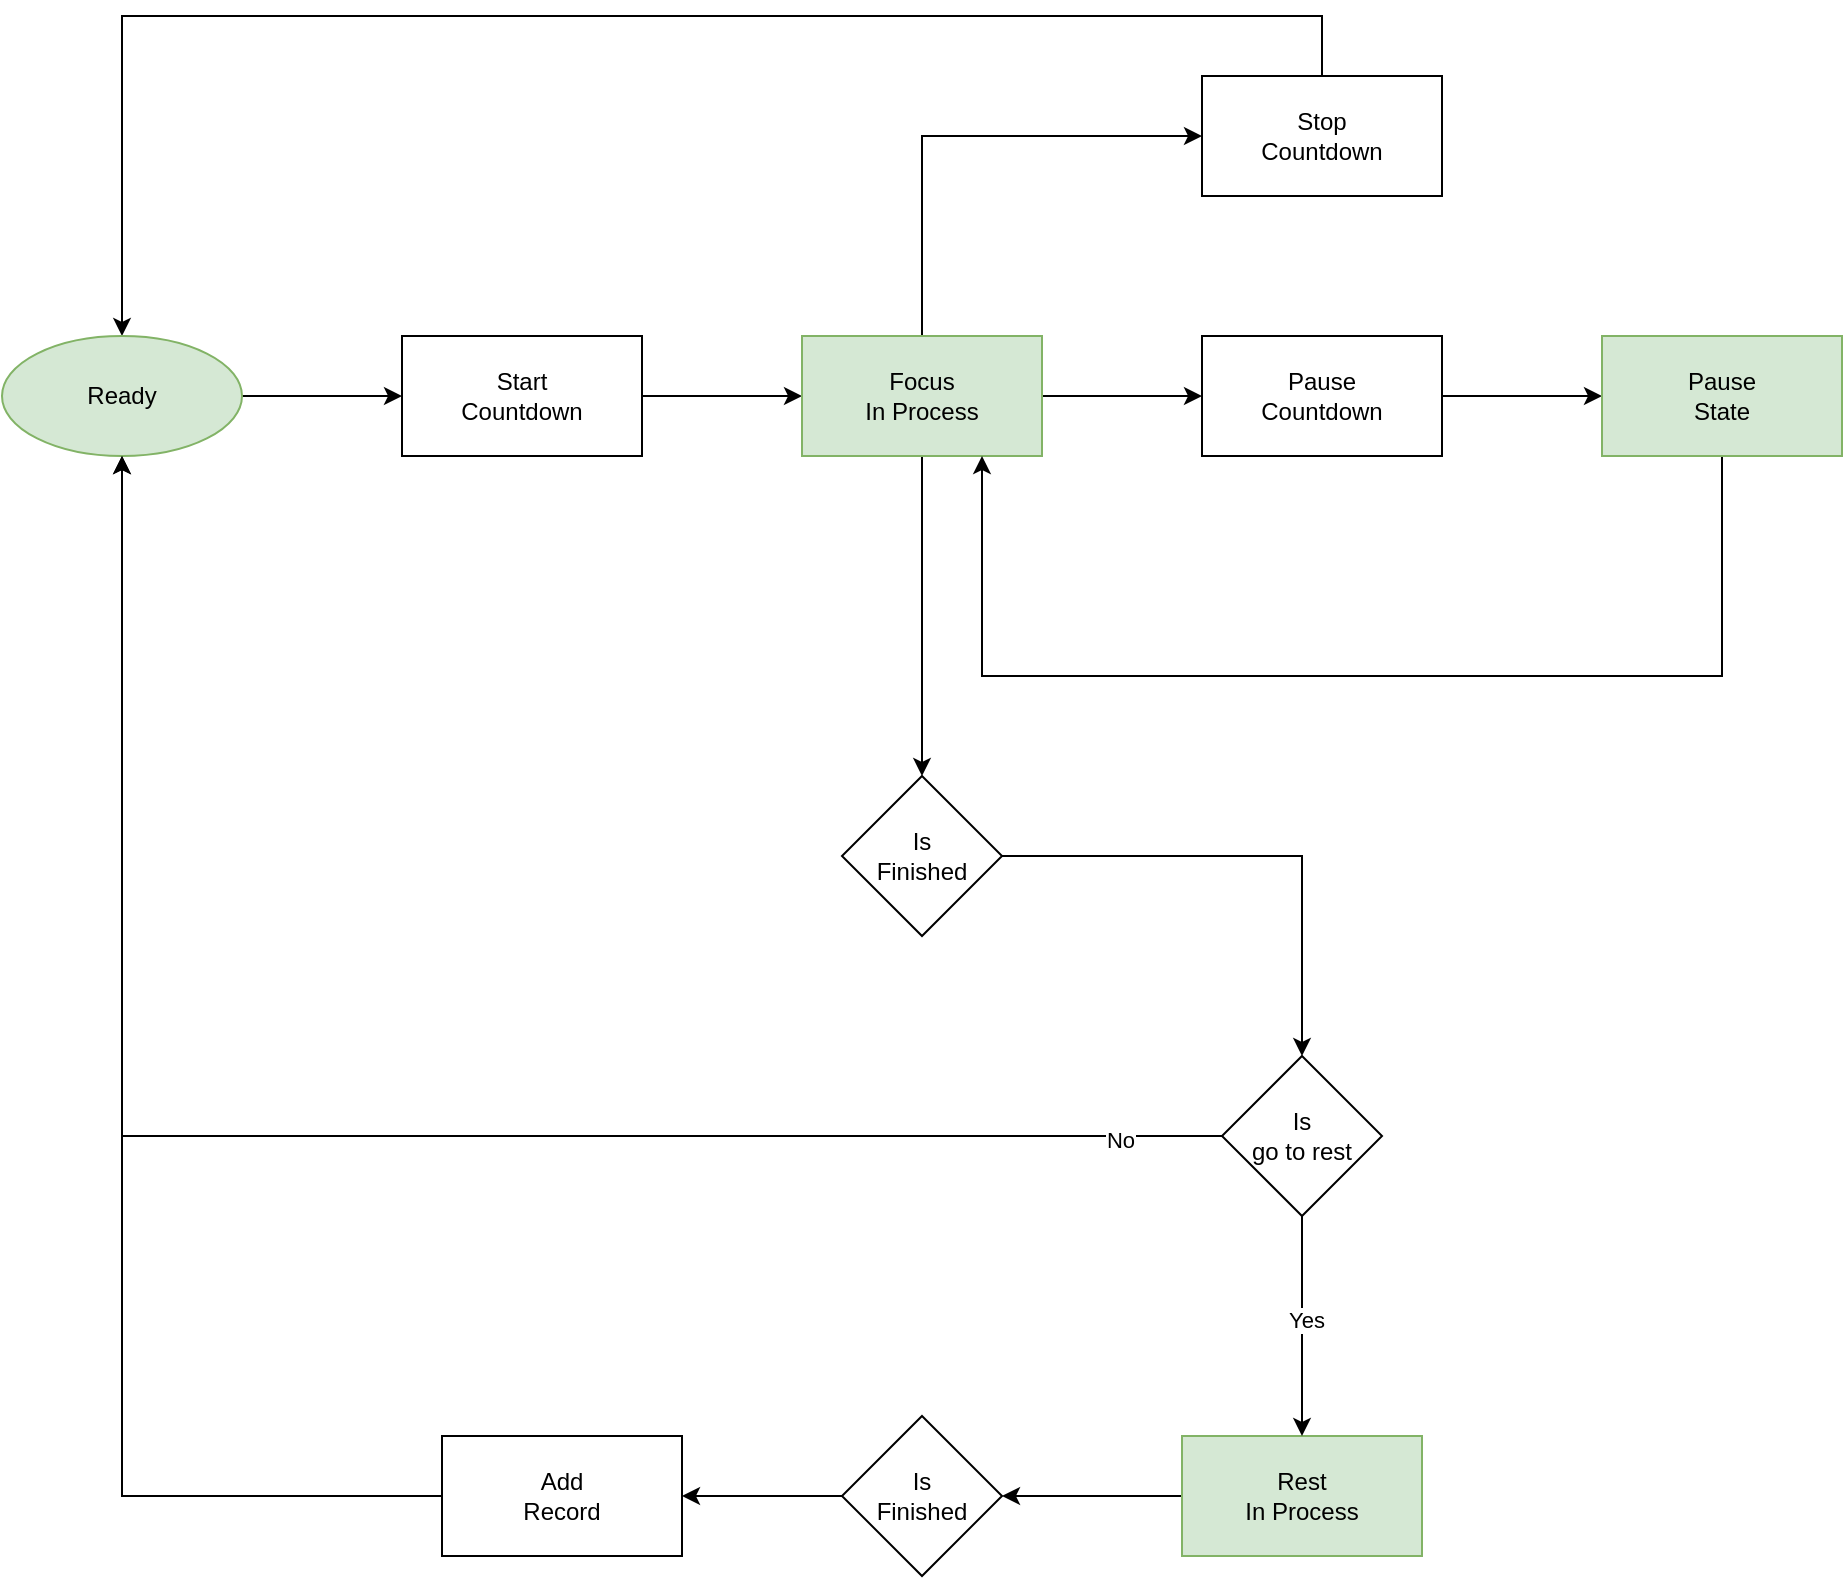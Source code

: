 <mxfile>
    <diagram id="1iYcJrLMkVhXF4VA4fl_" name="Page-1">
        <mxGraphModel dx="968" dy="753" grid="1" gridSize="10" guides="1" tooltips="1" connect="1" arrows="1" fold="1" page="1" pageScale="1" pageWidth="850" pageHeight="1100" math="0" shadow="0">
            <root>
                <mxCell id="0"/>
                <mxCell id="1" parent="0"/>
                <mxCell id="7" value="" style="edgeStyle=none;html=1;exitX=1;exitY=0.5;exitDx=0;exitDy=0;" edge="1" parent="1" source="20" target="6">
                    <mxGeometry relative="1" as="geometry">
                        <mxPoint x="160" y="240" as="sourcePoint"/>
                    </mxGeometry>
                </mxCell>
                <mxCell id="9" value="" style="edgeStyle=none;html=1;" edge="1" parent="1" source="6" target="8">
                    <mxGeometry relative="1" as="geometry"/>
                </mxCell>
                <mxCell id="6" value="Start &lt;br&gt;Countdown" style="whiteSpace=wrap;html=1;" vertex="1" parent="1">
                    <mxGeometry x="240" y="210" width="120" height="60" as="geometry"/>
                </mxCell>
                <mxCell id="11" value="" style="edgeStyle=none;html=1;" edge="1" parent="1" source="8" target="10">
                    <mxGeometry relative="1" as="geometry"/>
                </mxCell>
                <mxCell id="14" style="edgeStyle=none;html=1;entryX=0;entryY=0.5;entryDx=0;entryDy=0;strokeColor=none;" edge="1" parent="1" source="8" target="12">
                    <mxGeometry relative="1" as="geometry"/>
                </mxCell>
                <mxCell id="16" style="edgeStyle=none;rounded=0;html=1;exitX=0.5;exitY=0;exitDx=0;exitDy=0;entryX=0;entryY=0.5;entryDx=0;entryDy=0;sketch=0;strokeColor=default;" edge="1" parent="1" source="8" target="12">
                    <mxGeometry relative="1" as="geometry">
                        <Array as="points">
                            <mxPoint x="500" y="110"/>
                        </Array>
                    </mxGeometry>
                </mxCell>
                <mxCell id="25" value="" style="edgeStyle=none;rounded=0;sketch=0;html=1;strokeColor=default;" edge="1" parent="1" source="8" target="24">
                    <mxGeometry relative="1" as="geometry"/>
                </mxCell>
                <mxCell id="8" value="Focus&lt;br&gt;In Process" style="whiteSpace=wrap;html=1;fillColor=#d5e8d4;strokeColor=#82b366;" vertex="1" parent="1">
                    <mxGeometry x="440" y="210" width="120" height="60" as="geometry"/>
                </mxCell>
                <mxCell id="19" value="" style="edgeStyle=none;rounded=0;sketch=0;html=1;strokeColor=default;" edge="1" parent="1" source="10" target="18">
                    <mxGeometry relative="1" as="geometry"/>
                </mxCell>
                <mxCell id="10" value="Pause&lt;br&gt;Countdown" style="whiteSpace=wrap;html=1;" vertex="1" parent="1">
                    <mxGeometry x="640" y="210" width="120" height="60" as="geometry"/>
                </mxCell>
                <mxCell id="17" style="edgeStyle=none;rounded=0;sketch=0;html=1;exitX=0.5;exitY=0;exitDx=0;exitDy=0;entryX=0.5;entryY=0;entryDx=0;entryDy=0;strokeColor=default;" edge="1" parent="1" source="12" target="20">
                    <mxGeometry relative="1" as="geometry">
                        <mxPoint x="100" y="210" as="targetPoint"/>
                        <Array as="points">
                            <mxPoint x="700" y="50"/>
                            <mxPoint x="100" y="50"/>
                        </Array>
                    </mxGeometry>
                </mxCell>
                <mxCell id="12" value="Stop&lt;br&gt;Countdown" style="whiteSpace=wrap;html=1;" vertex="1" parent="1">
                    <mxGeometry x="640" y="80" width="120" height="60" as="geometry"/>
                </mxCell>
                <mxCell id="21" style="edgeStyle=none;rounded=0;sketch=0;html=1;exitX=0.5;exitY=1;exitDx=0;exitDy=0;entryX=0.75;entryY=1;entryDx=0;entryDy=0;strokeColor=default;" edge="1" parent="1" source="18" target="8">
                    <mxGeometry relative="1" as="geometry">
                        <Array as="points">
                            <mxPoint x="900" y="380"/>
                            <mxPoint x="530" y="380"/>
                        </Array>
                    </mxGeometry>
                </mxCell>
                <mxCell id="18" value="Pause&lt;br&gt;State" style="whiteSpace=wrap;html=1;fillColor=#d5e8d4;strokeColor=#82b366;" vertex="1" parent="1">
                    <mxGeometry x="840" y="210" width="120" height="60" as="geometry"/>
                </mxCell>
                <mxCell id="20" value="Ready" style="ellipse;whiteSpace=wrap;html=1;rounded=0;glass=0;fillColor=#d5e8d4;strokeColor=#82b366;" vertex="1" parent="1">
                    <mxGeometry x="40" y="210" width="120" height="60" as="geometry"/>
                </mxCell>
                <mxCell id="47" style="edgeStyle=none;rounded=0;sketch=0;html=1;exitX=1;exitY=0.5;exitDx=0;exitDy=0;entryX=0.5;entryY=0;entryDx=0;entryDy=0;strokeColor=default;" edge="1" parent="1" source="24" target="34">
                    <mxGeometry relative="1" as="geometry">
                        <Array as="points">
                            <mxPoint x="690" y="470"/>
                        </Array>
                    </mxGeometry>
                </mxCell>
                <mxCell id="24" value="Is&lt;br&gt;Finished" style="rhombus;whiteSpace=wrap;html=1;" vertex="1" parent="1">
                    <mxGeometry x="460" y="430" width="80" height="80" as="geometry"/>
                </mxCell>
                <mxCell id="26" value="Add&lt;br&gt;Record" style="whiteSpace=wrap;html=1;" vertex="1" parent="1">
                    <mxGeometry x="260" y="760" width="120" height="60" as="geometry"/>
                </mxCell>
                <mxCell id="43" style="edgeStyle=none;rounded=0;sketch=0;html=1;exitX=0;exitY=0.5;exitDx=0;exitDy=0;entryX=1;entryY=0.5;entryDx=0;entryDy=0;strokeColor=default;" edge="1" parent="1" source="33" target="41">
                    <mxGeometry relative="1" as="geometry"/>
                </mxCell>
                <mxCell id="33" value="Rest&lt;br&gt;In Process" style="whiteSpace=wrap;html=1;fillColor=#d5e8d4;strokeColor=#82b366;" vertex="1" parent="1">
                    <mxGeometry x="630" y="760" width="120" height="60" as="geometry"/>
                </mxCell>
                <mxCell id="36" style="edgeStyle=none;rounded=0;sketch=0;html=1;exitX=0.5;exitY=1;exitDx=0;exitDy=0;entryX=0.5;entryY=0;entryDx=0;entryDy=0;strokeColor=default;" edge="1" parent="1" source="34" target="33">
                    <mxGeometry relative="1" as="geometry"/>
                </mxCell>
                <mxCell id="37" value="Yes" style="edgeLabel;html=1;align=center;verticalAlign=middle;resizable=0;points=[];" vertex="1" connectable="0" parent="36">
                    <mxGeometry x="-0.061" y="2" relative="1" as="geometry">
                        <mxPoint as="offset"/>
                    </mxGeometry>
                </mxCell>
                <mxCell id="38" style="edgeStyle=none;rounded=0;sketch=0;html=1;exitX=0;exitY=0.5;exitDx=0;exitDy=0;entryX=0.5;entryY=1;entryDx=0;entryDy=0;strokeColor=default;" edge="1" parent="1" source="34" target="20">
                    <mxGeometry relative="1" as="geometry">
                        <Array as="points">
                            <mxPoint x="100" y="610"/>
                        </Array>
                    </mxGeometry>
                </mxCell>
                <mxCell id="40" value="No" style="edgeLabel;html=1;align=center;verticalAlign=middle;resizable=0;points=[];" vertex="1" connectable="0" parent="38">
                    <mxGeometry x="-0.884" y="2" relative="1" as="geometry">
                        <mxPoint as="offset"/>
                    </mxGeometry>
                </mxCell>
                <mxCell id="34" value="Is&lt;br&gt;go to rest" style="rhombus;whiteSpace=wrap;html=1;" vertex="1" parent="1">
                    <mxGeometry x="650" y="570" width="80" height="80" as="geometry"/>
                </mxCell>
                <mxCell id="44" style="edgeStyle=none;rounded=0;sketch=0;html=1;exitX=0;exitY=0.5;exitDx=0;exitDy=0;strokeColor=default;entryX=0.5;entryY=1;entryDx=0;entryDy=0;" edge="1" parent="1" source="26" target="20">
                    <mxGeometry relative="1" as="geometry">
                        <mxPoint x="100" y="790.333" as="targetPoint"/>
                        <Array as="points">
                            <mxPoint x="100" y="790"/>
                        </Array>
                    </mxGeometry>
                </mxCell>
                <mxCell id="46" style="edgeStyle=none;rounded=0;sketch=0;html=1;exitX=0;exitY=0.5;exitDx=0;exitDy=0;entryX=1;entryY=0.5;entryDx=0;entryDy=0;strokeColor=default;" edge="1" parent="1" source="41" target="26">
                    <mxGeometry relative="1" as="geometry"/>
                </mxCell>
                <mxCell id="41" value="Is&lt;br&gt;Finished" style="rhombus;whiteSpace=wrap;html=1;" vertex="1" parent="1">
                    <mxGeometry x="460" y="750" width="80" height="80" as="geometry"/>
                </mxCell>
            </root>
        </mxGraphModel>
    </diagram>
</mxfile>
